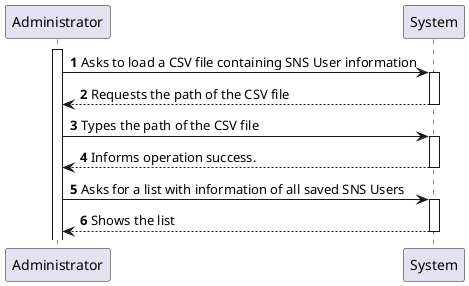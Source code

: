 @startuml
'https://plantuml.com/sequence-diagram

autonumber

activate Administrator
Administrator -> System: Asks to load a CSV file containing SNS User information
activate System
Administrator <-- System: Requests the path of the CSV file
deactivate System

Administrator -> System: Types the path of the CSV file
activate System
Administrator <-- System: Informs operation success.
deactivate System

Administrator -> System: Asks for a list with information of all saved SNS Users
activate System
Administrator <-- System: Shows the list
deactivate System

@enduml